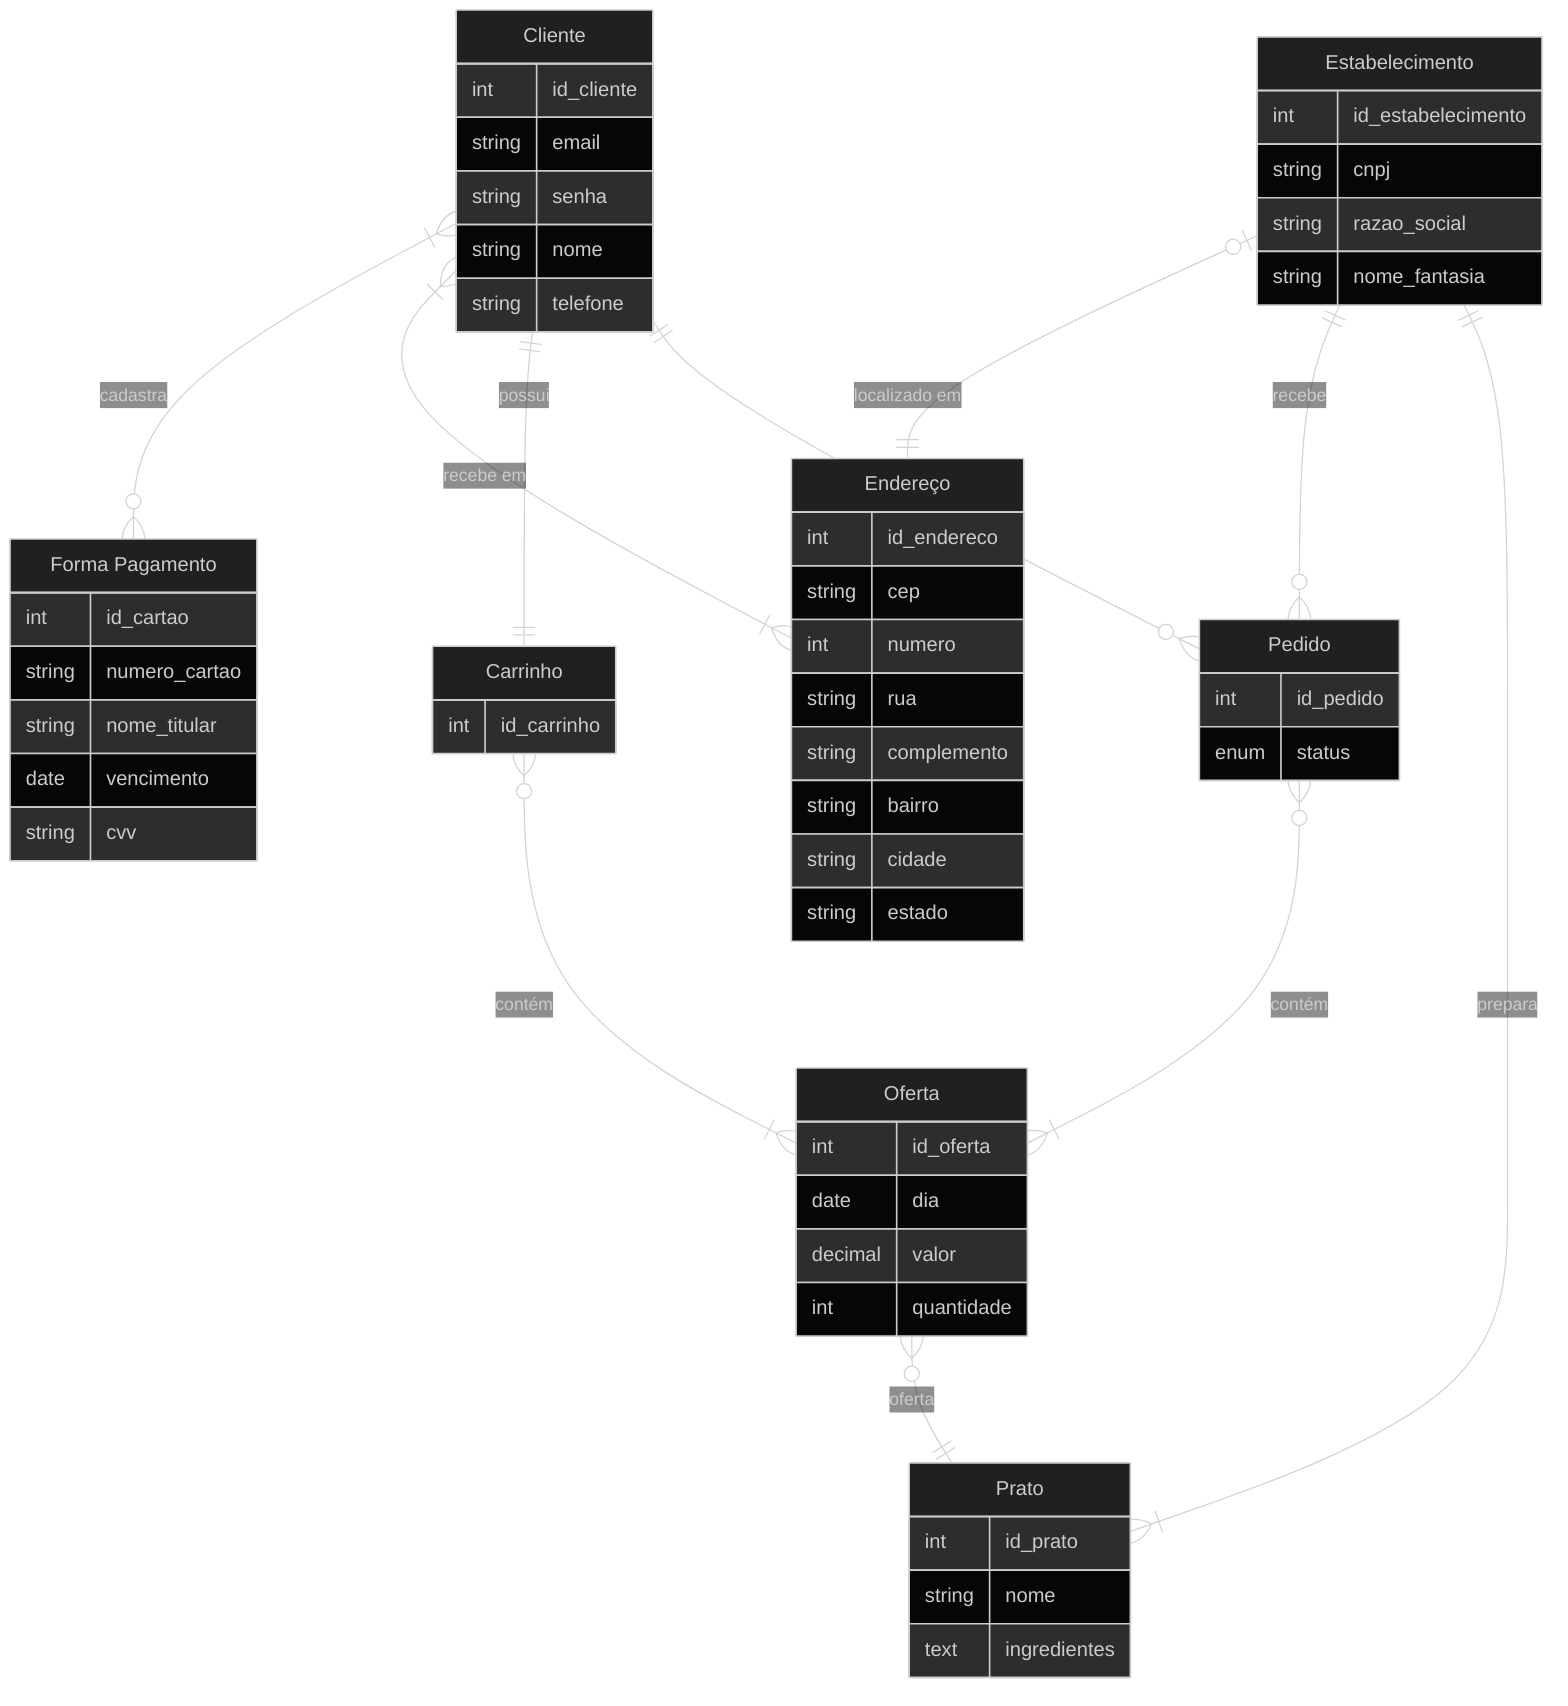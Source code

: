 ---
config:
  theme: dark
---
erDiagram
  Cliente {
    int id_cliente
    string email
    string senha
    string nome
    string telefone
  }

  Forma_Pagamento["Forma Pagamento"]  {
    int id_cartao
    string numero_cartao
    string nome_titular
    date vencimento
    string cvv
  }

  Estabelecimento {
    int id_estabelecimento
    string cnpj
    string razao_social
    string nome_fantasia
  }

  Endereco["Endereço"] {
    int id_endereco
    string cep
    int numero
    string rua
    string complemento
    string bairro
    string cidade
    string estado
  }

  Prato {
    int id_prato
    string nome
    text ingredientes
  }

  Pedido {
    int id_pedido
    enum status
  }

  Oferta {
    int id_oferta
    date dia
    decimal valor
    int quantidade
  }

  Carrinho {
    int id_carrinho
  }

  Cliente }|--o{ Forma_Pagamento : cadastra
  Estabelecimento |o--|| Endereco : "localizado em"
  Cliente }|--|{ Endereco : "recebe em"
  Oferta }o--|| Prato : oferta
  Pedido }o--|{ Oferta : "contém"
  Carrinho }o--|{ Oferta : "contém"
  Cliente ||--|| Carrinho : possui
  Cliente ||--o{ Pedido : realiza
  Estabelecimento ||--o{ Pedido : recebe
  Estabelecimento ||--|{ Prato : prepara